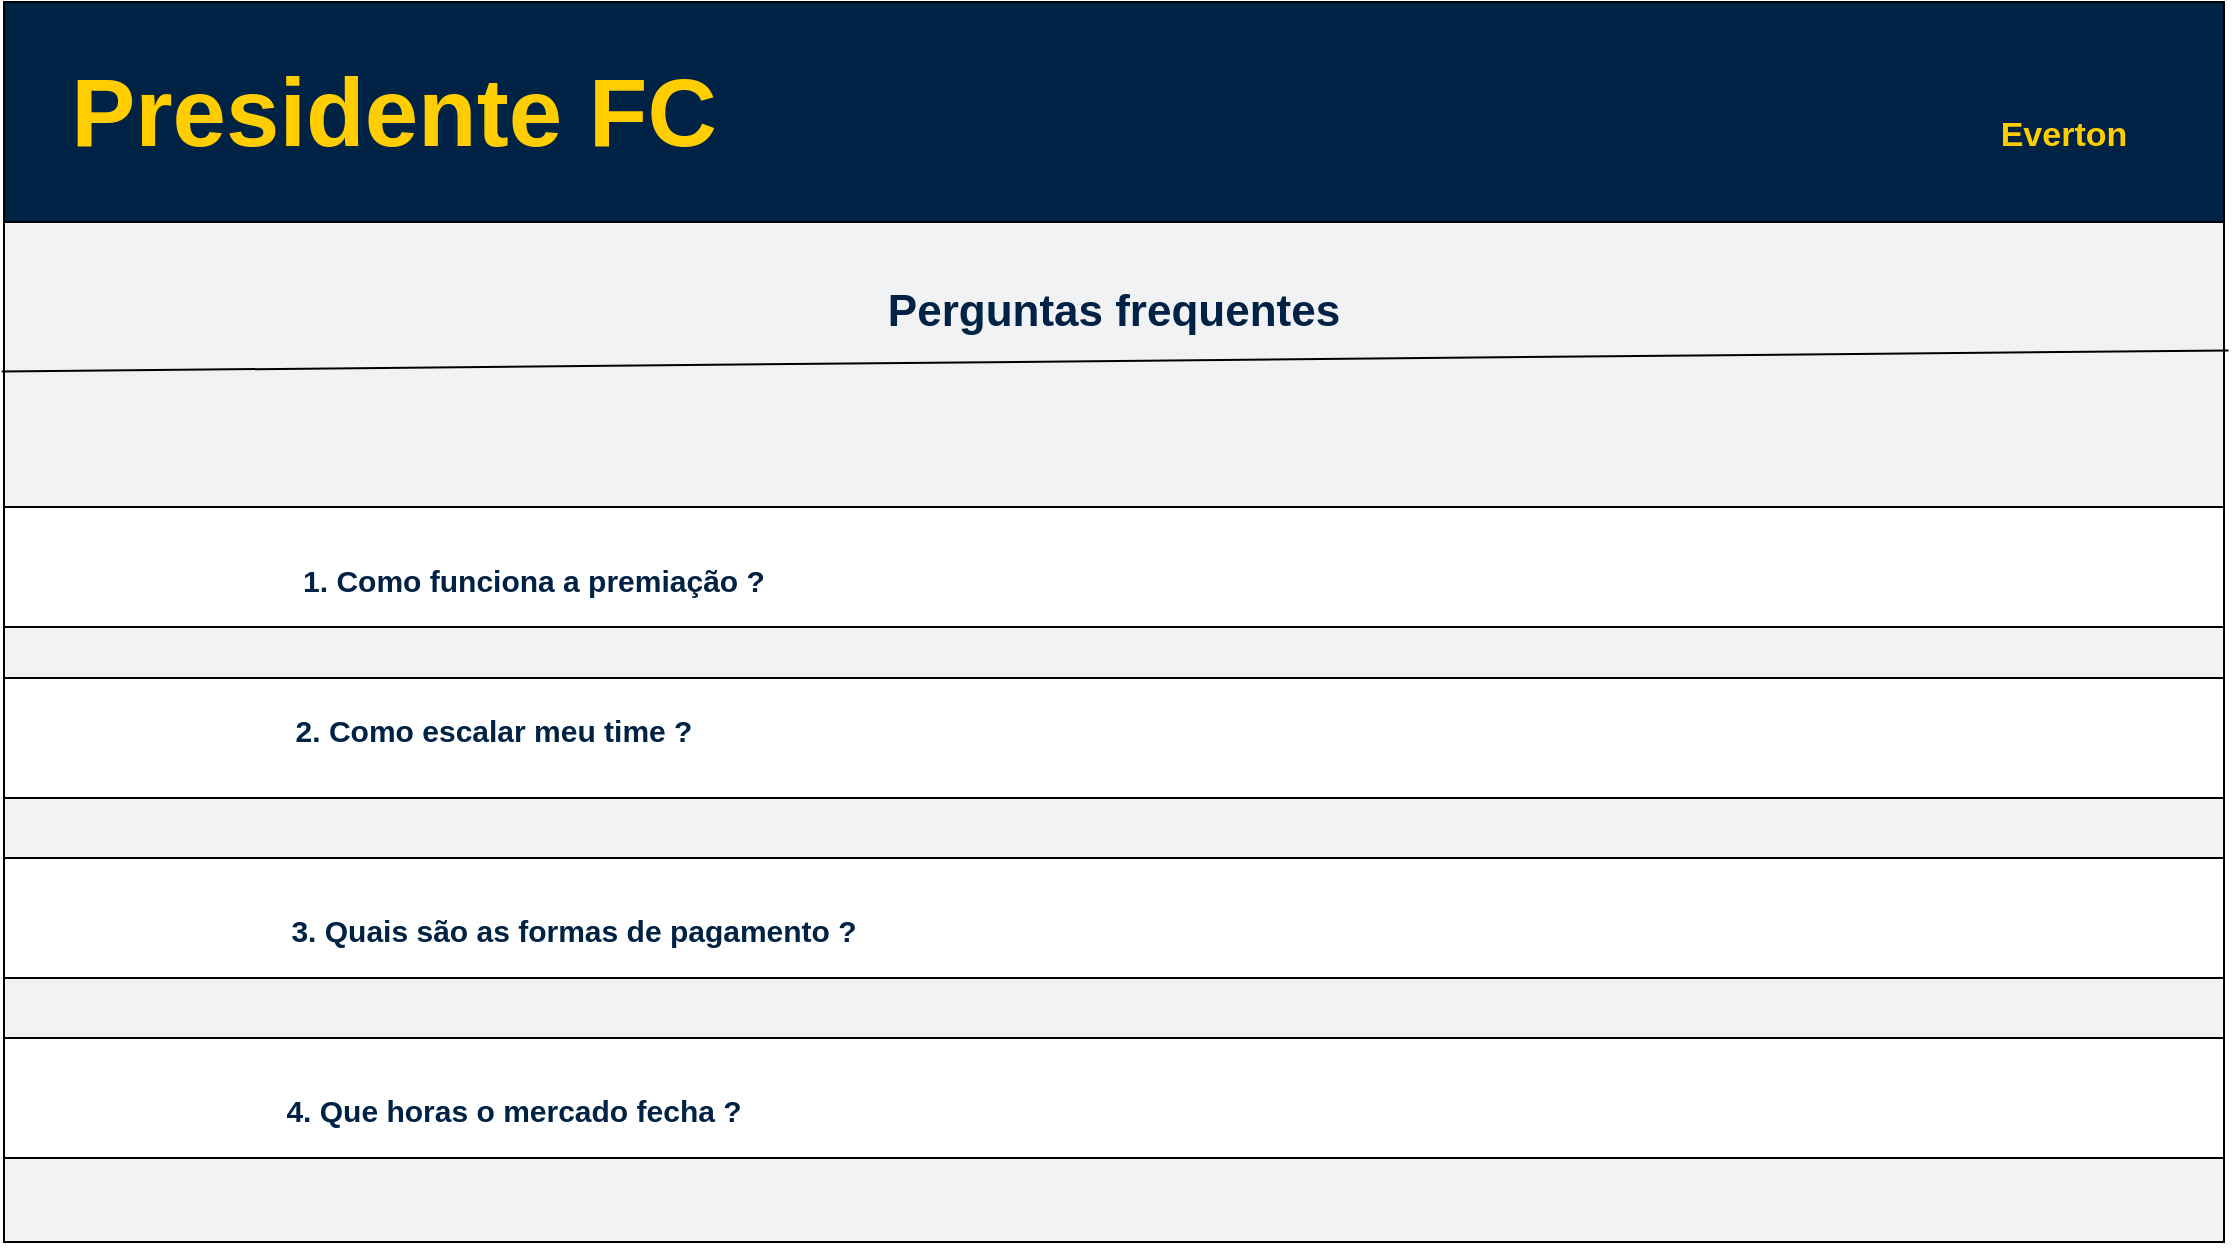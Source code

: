 <mxfile version="24.4.4" type="github">
  <diagram name="Página-1" id="UKmgMxV48B09B0GDzMg-">
    <mxGraphModel dx="2901" dy="746" grid="1" gridSize="10" guides="1" tooltips="1" connect="1" arrows="1" fold="1" page="1" pageScale="1" pageWidth="827" pageHeight="1169" math="0" shadow="0">
      <root>
        <mxCell id="0" />
        <mxCell id="1" parent="0" />
        <mxCell id="Dji31At50qjdqCUaUfNv-1" value="FFCD00" style="group;fillColor=none;fontColor=#FFCD00;" vertex="1" connectable="0" parent="1">
          <mxGeometry y="272" width="1110" height="624.38" as="geometry" />
        </mxCell>
        <mxCell id="Dji31At50qjdqCUaUfNv-2" value="" style="rounded=0;whiteSpace=wrap;html=1;" vertex="1" parent="Dji31At50qjdqCUaUfNv-1">
          <mxGeometry x="930" y="180" width="120" height="60" as="geometry" />
        </mxCell>
        <mxCell id="Dji31At50qjdqCUaUfNv-3" value="" style="rounded=0;whiteSpace=wrap;html=1;rotation=0;fillColor=#f1f2f4;" vertex="1" parent="Dji31At50qjdqCUaUfNv-1">
          <mxGeometry width="1110" height="620" as="geometry" />
        </mxCell>
        <mxCell id="Dji31At50qjdqCUaUfNv-4" value="" style="rounded=0;whiteSpace=wrap;html=1;fillColor=#002244;" vertex="1" parent="Dji31At50qjdqCUaUfNv-1">
          <mxGeometry width="1110" height="110" as="geometry" />
        </mxCell>
        <mxCell id="Dji31At50qjdqCUaUfNv-5" value="Presidente FC" style="text;html=1;align=center;verticalAlign=middle;whiteSpace=wrap;rounded=0;fontColor=#ffcd00;fontSize=48;fontStyle=1" vertex="1" parent="Dji31At50qjdqCUaUfNv-1">
          <mxGeometry x="30" y="40" width="330" height="30" as="geometry" />
        </mxCell>
        <mxCell id="Dji31At50qjdqCUaUfNv-6" value="&lt;font style=&quot;font-size: 17px;&quot;&gt;Everton&lt;/font&gt;" style="text;html=1;align=center;verticalAlign=middle;whiteSpace=wrap;rounded=0;fontColor=#ffcd00;fontSize=48;fontStyle=1" vertex="1" parent="Dji31At50qjdqCUaUfNv-1">
          <mxGeometry x="980" y="40" width="100" height="30" as="geometry" />
        </mxCell>
        <mxCell id="Dji31At50qjdqCUaUfNv-27" value="" style="endArrow=none;html=1;rounded=0;entryX=1.002;entryY=0.281;entryDx=0;entryDy=0;entryPerimeter=0;exitX=-0.001;exitY=0.298;exitDx=0;exitDy=0;exitPerimeter=0;" edge="1" parent="Dji31At50qjdqCUaUfNv-1" source="Dji31At50qjdqCUaUfNv-3" target="Dji31At50qjdqCUaUfNv-3">
          <mxGeometry width="50" height="50" relative="1" as="geometry">
            <mxPoint x="180" y="185" as="sourcePoint" />
            <mxPoint x="559" y="185" as="targetPoint" />
          </mxGeometry>
        </mxCell>
        <mxCell id="Dji31At50qjdqCUaUfNv-50" value="&lt;font data-darkreader-inline-color=&quot;&quot; color=&quot;#002244&quot; style=&quot;--darkreader-inline-color: #d3cfc9; font-size: 22px;&quot;&gt;Perguntas frequentes&lt;/font&gt;" style="text;html=1;align=center;verticalAlign=middle;whiteSpace=wrap;rounded=0;fontColor=#ffcd00;fontSize=48;fontStyle=1" vertex="1" parent="Dji31At50qjdqCUaUfNv-1">
          <mxGeometry x="427" y="130" width="256" height="30" as="geometry" />
        </mxCell>
        <mxCell id="Dji31At50qjdqCUaUfNv-57" value="" style="group" vertex="1" connectable="0" parent="Dji31At50qjdqCUaUfNv-1">
          <mxGeometry y="252.5" width="1110" height="60" as="geometry" />
        </mxCell>
        <mxCell id="Dji31At50qjdqCUaUfNv-56" value="" style="rounded=0;whiteSpace=wrap;html=1;" vertex="1" parent="Dji31At50qjdqCUaUfNv-57">
          <mxGeometry width="1110" height="60" as="geometry" />
        </mxCell>
        <mxCell id="Dji31At50qjdqCUaUfNv-31" value="&lt;font data-darkreader-inline-color=&quot;&quot; color=&quot;#002244&quot; style=&quot;font-size: 15px; --darkreader-inline-color: #d3cfc9;&quot;&gt;1. Como funciona a premiação ?&lt;/font&gt;" style="text;html=1;align=center;verticalAlign=middle;whiteSpace=wrap;rounded=0;fontColor=#ffcd00;fontSize=48;fontStyle=1" vertex="1" parent="Dji31At50qjdqCUaUfNv-57">
          <mxGeometry x="130" y="10" width="270" height="30" as="geometry" />
        </mxCell>
        <mxCell id="Dji31At50qjdqCUaUfNv-64" value="" style="group" vertex="1" connectable="0" parent="Dji31At50qjdqCUaUfNv-1">
          <mxGeometry y="518" width="1110" height="60" as="geometry" />
        </mxCell>
        <mxCell id="Dji31At50qjdqCUaUfNv-65" value="" style="rounded=0;whiteSpace=wrap;html=1;" vertex="1" parent="Dji31At50qjdqCUaUfNv-64">
          <mxGeometry width="1110" height="60" as="geometry" />
        </mxCell>
        <mxCell id="Dji31At50qjdqCUaUfNv-66" value="&lt;font data-darkreader-inline-color=&quot;&quot; color=&quot;#002244&quot; style=&quot;font-size: 15px; --darkreader-inline-color: #d3cfc9;&quot;&gt;4. Que horas o mercado fecha ?&lt;/font&gt;" style="text;html=1;align=center;verticalAlign=middle;whiteSpace=wrap;rounded=0;fontColor=#ffcd00;fontSize=48;fontStyle=1" vertex="1" parent="Dji31At50qjdqCUaUfNv-64">
          <mxGeometry x="110" y="10" width="290" height="30" as="geometry" />
        </mxCell>
        <mxCell id="Dji31At50qjdqCUaUfNv-61" value="" style="group" vertex="1" connectable="0" parent="Dji31At50qjdqCUaUfNv-1">
          <mxGeometry y="428" width="1110" height="60" as="geometry" />
        </mxCell>
        <mxCell id="Dji31At50qjdqCUaUfNv-62" value="" style="rounded=0;whiteSpace=wrap;html=1;" vertex="1" parent="Dji31At50qjdqCUaUfNv-61">
          <mxGeometry width="1110" height="60" as="geometry" />
        </mxCell>
        <mxCell id="Dji31At50qjdqCUaUfNv-63" value="&lt;font data-darkreader-inline-color=&quot;&quot; color=&quot;#002244&quot; style=&quot;font-size: 15px; --darkreader-inline-color: #d3cfc9;&quot;&gt;3. Quais são as formas de pagamento ?&lt;/font&gt;" style="text;html=1;align=center;verticalAlign=middle;whiteSpace=wrap;rounded=0;fontColor=#ffcd00;fontSize=48;fontStyle=1" vertex="1" parent="Dji31At50qjdqCUaUfNv-61">
          <mxGeometry x="140" y="10" width="290" height="30" as="geometry" />
        </mxCell>
        <mxCell id="Dji31At50qjdqCUaUfNv-58" value="" style="group" vertex="1" connectable="0" parent="Dji31At50qjdqCUaUfNv-1">
          <mxGeometry y="338" width="1110" height="60" as="geometry" />
        </mxCell>
        <mxCell id="Dji31At50qjdqCUaUfNv-59" value="" style="rounded=0;whiteSpace=wrap;html=1;" vertex="1" parent="Dji31At50qjdqCUaUfNv-58">
          <mxGeometry width="1110" height="60" as="geometry" />
        </mxCell>
        <mxCell id="Dji31At50qjdqCUaUfNv-60" value="&lt;font data-darkreader-inline-color=&quot;&quot; color=&quot;#002244&quot; style=&quot;font-size: 15px; --darkreader-inline-color: #d3cfc9;&quot;&gt;2. Como escalar meu time ?&lt;/font&gt;" style="text;html=1;align=center;verticalAlign=middle;whiteSpace=wrap;rounded=0;fontColor=#ffcd00;fontSize=48;fontStyle=1" vertex="1" parent="Dji31At50qjdqCUaUfNv-58">
          <mxGeometry x="120" width="250" height="30" as="geometry" />
        </mxCell>
      </root>
    </mxGraphModel>
  </diagram>
</mxfile>
